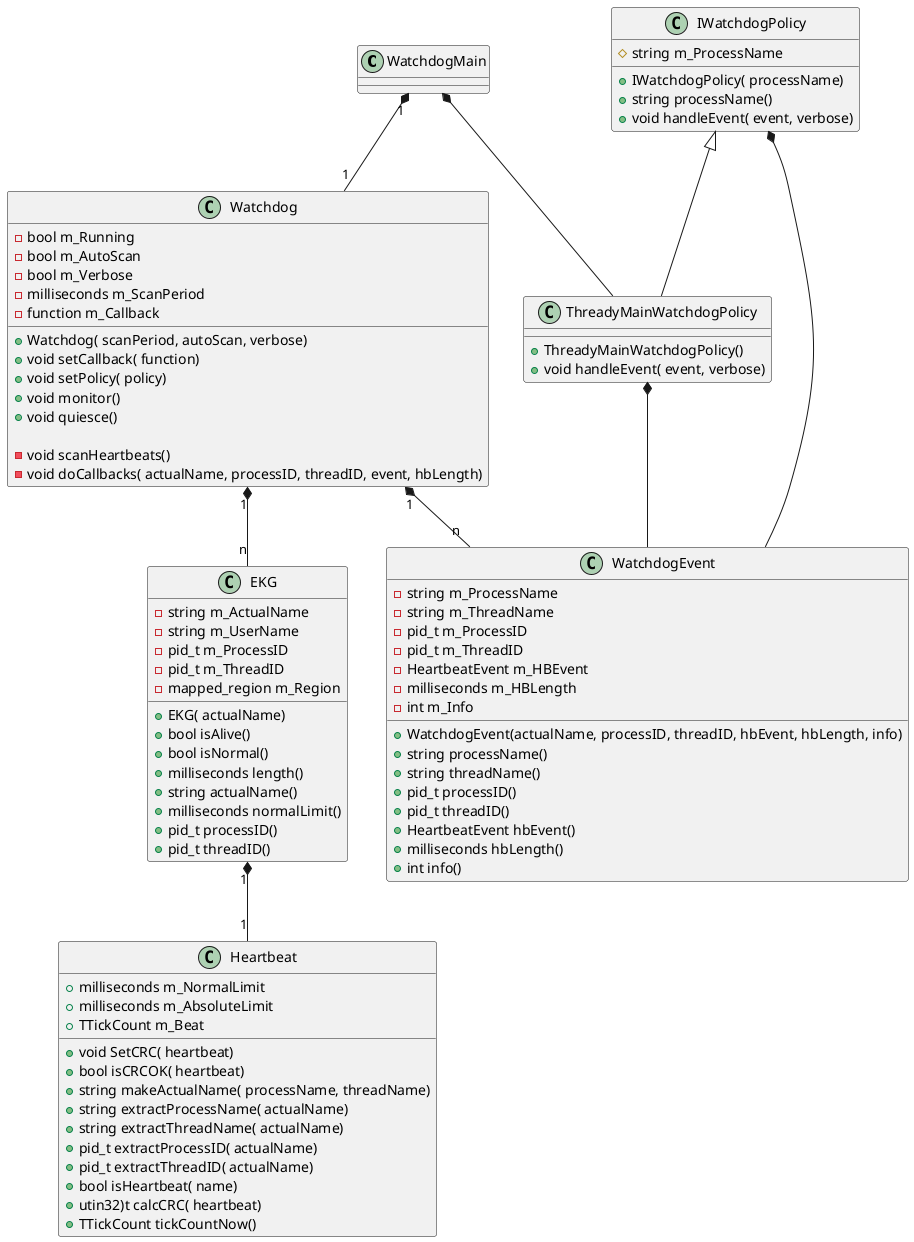 @startuml
class WatchdogMain

class Watchdog {
-bool m_Running
-bool m_AutoScan
-bool m_Verbose
-milliseconds m_ScanPeriod
-function m_Callback

+Watchdog( scanPeriod, autoScan, verbose)
+void setCallback( function)
+void setPolicy( policy)
+void monitor()
+void quiesce()

-void scanHeartbeats()
-void doCallbacks( actualName, processID, threadID, event, hbLength)
}

class WatchdogEvent {
+WatchdogEvent(actualName, processID, threadID, hbEvent, hbLength, info)
+string processName()
+string threadName()
+pid_t processID()
+pid_t threadID()
+HeartbeatEvent hbEvent()
+milliseconds hbLength()
+int info()
-string m_ProcessName
-string m_ThreadName
-pid_t m_ProcessID
-pid_t m_ThreadID
-HeartbeatEvent m_HBEvent
-milliseconds m_HBLength
-int m_Info
}

class IWatchdogPolicy {
#string m_ProcessName
+IWatchdogPolicy( processName)
+string processName()
+void handleEvent( event, verbose)
}

class ThreadyMainWatchdogPolicy {
+ThreadyMainWatchdogPolicy()
+void handleEvent( event, verbose)
}

class EKG {
-string m_ActualName
-string m_UserName
-pid_t m_ProcessID
-pid_t m_ThreadID
-mapped_region m_Region

+EKG( actualName)
+bool isAlive()
+bool isNormal()
+milliseconds length()
+string actualName()
+milliseconds normalLimit()
+pid_t processID()
+pid_t threadID()
}

class Heartbeat {
+milliseconds m_NormalLimit
+milliseconds m_AbsoluteLimit
+TTickCount m_Beat

+void SetCRC( heartbeat)
+bool isCRCOK( heartbeat)
+string makeActualName( processName, threadName)
+string extractProcessName( actualName)
+string extractThreadName( actualName)
+pid_t extractProcessID( actualName)
+pid_t extractThreadID( actualName)
+bool isHeartbeat( name)
+utin32)t calcCRC( heartbeat)
+TTickCount tickCountNow()
}
WatchdogMain "1" *-- "1" Watchdog
Watchdog "1" *-- "n" EKG
Watchdog "1" *-- "n" WatchdogEvent
EKG "1" *-- "1" Heartbeat
IWatchdogPolicy *-- WatchdogEvent
ThreadyMainWatchdogPolicy *-- WatchdogEvent
IWatchdogPolicy <|-- ThreadyMainWatchdogPolicy
WatchdogMain *-- ThreadyMainWatchdogPolicy
@enduml-->
